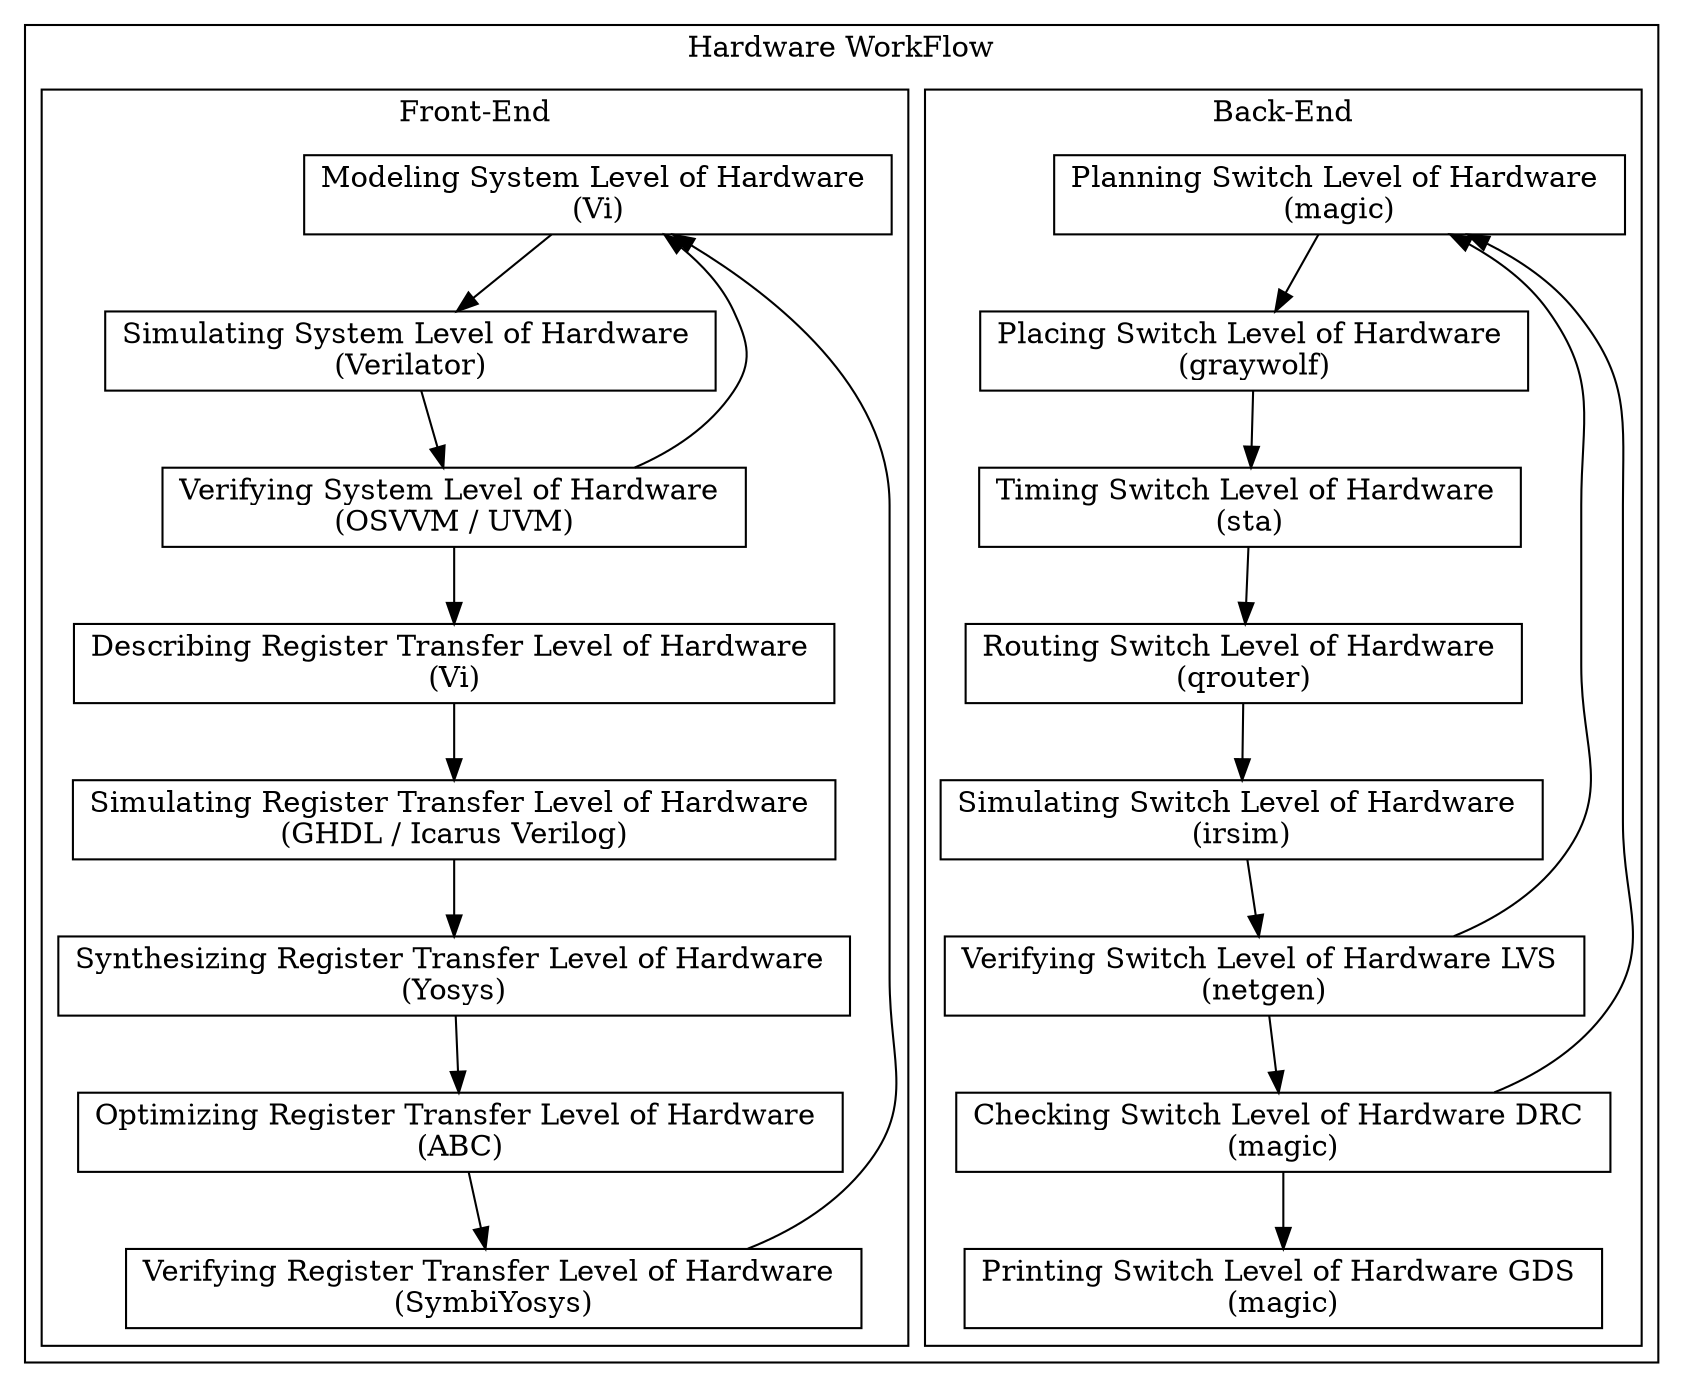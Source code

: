 digraph Project {
  // Introduction
  node[shape=record];

  // Blocks
  subgraph "cluster HardwareWorkFlow" { label = "Hardware WorkFlow";
    subgraph "cluster BackEnd" { label = "Back-End";
      Planning_SLH[label="Planning Switch Level of Hardware \n(magic)"];
      Placing_SLH[label="Placing Switch Level of Hardware \n(graywolf)"];
      Timing_SLH[label="Timing Switch Level of Hardware \n(sta)"];
      Routing_SLH[label="Routing Switch Level of Hardware \n(qrouter)"];
      Simulating_WLH[label="Simulating Switch Level of Hardware \n(irsim)"];
      Verifying_LVS[label="Verifying Switch Level of Hardware LVS \n(netgen)"];
      Checking_DRC[label="Checking Switch Level of Hardware DRC \n(magic)"];
      Printing_GDS[label="Printing Switch Level of Hardware GDS \n(magic)"];
    }

    subgraph "cluster FrontEnd" { label = "Front-End";
      Modeling_SLH[label="Modeling System Level of Hardware \n(Vi)"];
      Simulating_SLH[label="Simulating System Level of Hardware \n(Verilator)"];
      Verifying_SLH[label="Verifying System Level of Hardware \n(OSVVM / UVM)"];
      Describing_RTL[label="Describing Register Transfer Level of Hardware \n(Vi)"];
      Simulating_RTL[label="Simulating Register Transfer Level of Hardware \n(GHDL / Icarus Verilog)"];
      Synthesizing_RTL[label="Synthesizing Register Transfer Level of Hardware \n(Yosys)"];
      Optimizing_RTL[label="Optimizing Register Transfer Level of Hardware \n(ABC)"];
      Verifying_RTL[label="Verifying Register Transfer Level of Hardware \n(SymbiYosys)"];
    }
  }

  // Sequence
  Planning_SLH -> Placing_SLH;
  Placing_SLH -> Timing_SLH;
  Timing_SLH -> Routing_SLH;
  Routing_SLH -> Simulating_WLH;
  Simulating_WLH -> Verifying_LVS;
  Verifying_LVS -> Checking_DRC;
  Checking_DRC -> Printing_GDS;

  Modeling_SLH -> Simulating_SLH;
  Simulating_SLH -> Verifying_SLH;
  Verifying_SLH -> Describing_RTL;
  Describing_RTL -> Simulating_RTL;
  Simulating_RTL -> Synthesizing_RTL;
  Synthesizing_RTL -> Optimizing_RTL;
  Optimizing_RTL -> Verifying_RTL;

  // Feedback
  Verifying_LVS -> Planning_SLH;
  Checking_DRC -> Planning_SLH;

  Verifying_SLH -> Modeling_SLH;
  Verifying_RTL -> Modeling_SLH;
}

